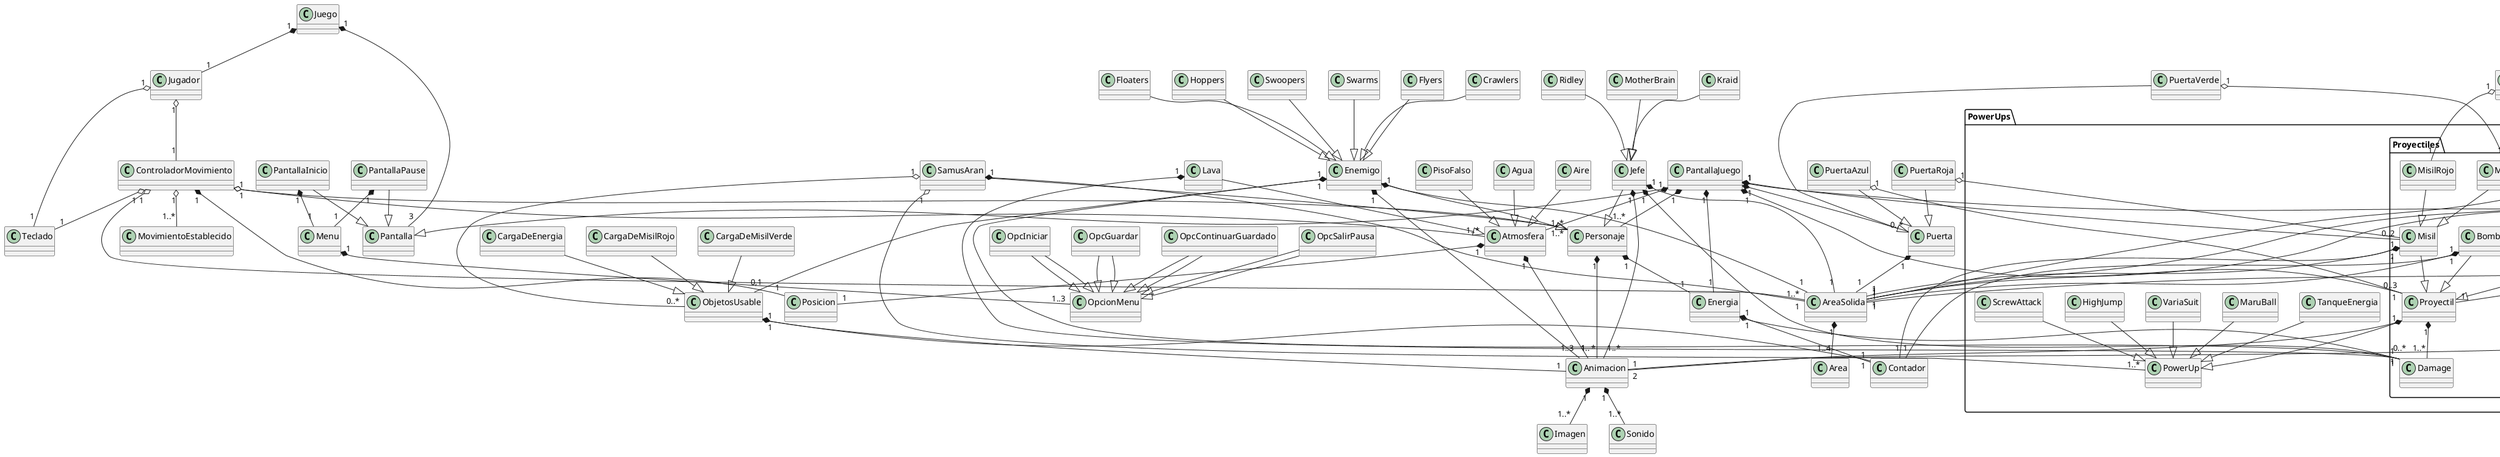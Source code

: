 @startuml Metroid

class Juego 
class Jugador

class Pantalla
class PantallaPause
class PantallaJuego
class PantallaInicio
class Menu
class OpcionMenu
class OpcIniciar
class OpcGuardar
class OpcContinuarGuardado
class OpcSalirPausa

class Piso
class PisoSolido
class PisoQuebradiso
class PisoDestruibleMisilRojo
class PisoDestruibleMisilVerde
class PisoDestruibleDash

package PowerUps{
class PowerUp
class TanqueEnergia
class MaruBall
Class VariaSuit
class HighJump
class ScrewAttack

package Proyectiles{
class Proyectil
class Damage
class Beam
class LongBeam
class IceBeam
class WaveBeam
class ShortBeam
class Bombs
class Misil
class MisilRojo
class MisilVerde
}
}

Class Puerta
class PuertaAzul
class PuertaRoja
class PuertaVerde

class Contador
class ControladorMovimiento
class Posicion
class AreaSolida
class Area
class MovimientoEstablecido
class Teclado

class Personaje
class Enemigo
class Floaters
class Hoppers
class Swoopers
class Swarms
class Flyers
class Crawlers
class Jefe
class Ridley
class MotherBrain
class Kraid
class SamusAran 
class Energia


class ObjetosUsable
class CargaDeEnergia
class CargaDeMisilRojo
class CargaDeMisilVerde

class Atmosfera
class Agua
class Lava 
class Aire
class PisoFalso

class Animacion
class Imagen
class Sonido

Juego "1" *-- "1" Jugador
Juego "1" *-- " 3" Pantalla
Jugador "1" o-- "1" Teclado
Jugador "1" o-- "1" ControladorMovimiento

PantallaJuego --|> Pantalla
PantallaPause --|> Pantalla
PantallaJuego "1" *-- "1..*" Atmosfera
PantallaJuego  "1" *-- "1..*" Personaje
PantallaJuego "1" *-- "1..*" Piso
PantallaJuego "1" *-- "0..*" Puerta
PantallaJuego "1" *-- "0..3" Proyectil
PantallaJuego "1" *-- "1" Energia
PantallaJuego "1" *-- "0..2" Misil
PantallaPause "1" *-- "1" Menu

Menu "1"*-- "1..3" OpcionMenu
OpcIniciar --|> OpcionMenu
OpcGuardar --|> OpcionMenu
OpcContinuarGuardado --|> OpcionMenu
OpcSalirPausa --|> OpcionMenu
PantallaInicio "1" *-- "1" Menu
PantallaInicio --|> Pantalla
OpcIniciar --|> OpcionMenu
OpcGuardar --|> OpcionMenu
OpcContinuarGuardado --|> OpcionMenu
OpcSalirPausa --|> OpcionMenu


Piso "1" *-- "1" Animacion
Piso "1" *-- "1" AreaSolida
PisoSolido --|> Piso
PisoDestruibleMisilRojo --|> Piso
PisoDestruibleMisilVerde --|> Piso
PisoDestruibleDash --|> Piso
PisoQuebradiso --|> Piso

PisoDestruibleMisilRojo "1" o-- "1" MisilRojo
PisoDestruibleMisilVerde "1" o-- "1" MisilVerde
PisoQuebradiso "1" o-- "1" Proyectil

SamusAran "1" o-- "1..*" PowerUp
TanqueEnergia --|> PowerUp
MaruBall --|> PowerUp
VariaSuit --|> PowerUp
HighJump --|> PowerUp
ScrewAttack --|> PowerUp

Proyectil "1" *-- "1..*" Damage 
Proyectil "1" *-- "2" Animacion
Proyectil --|> PowerUp
Beam --|> Proyectil
Misil --|> Proyectil
Misil "1" *-- "1" Contador
Bombs "1" *-- "1" Contador
MisilRojo --|> Misil
MisilVerde --|> Misil
Bombs --|> Proyectil
ShortBeam --|> Beam
IceBeam --|> Beam
LongBeam --|> Beam
WaveBeam --|> Beam
Misil "1" *-- "1" AreaSolida
Bombs "1" *-- "1" AreaSolida
IceBeam  "1" *-- "1" AreaSolida
ShortBeam "1" *-- "1" AreaSolida
LongBeam "1" *-- "1" AreaSolida
AreaSolida "1" *-- "1..4" Area



ObjetosUsable "1" *-- "1" Animacion
ObjetosUsable "1" *-- "1" Contador
CargaDeEnergia --|> ObjetosUsable
CargaDeMisilRojo --|> ObjetosUsable
CargaDeMisilVerde --|> ObjetosUsable

Atmosfera "1" *-- "1" Animacion 
Atmosfera "1" *-- "1" Posicion
Agua --|> Atmosfera
Lava --|> Atmosfera
Aire --|>Atmosfera
Lava "1" *-- "1" Damage 
PisoFalso --|> Atmosfera

Enemigo --|> Personaje
Jefe --|> Personaje
SamusAran --|> Personaje
ControladorMovimiento "1" o-- "1..*" Personaje
Enemigo  "1" *-- "0,1" ObjetosUsable
SamusAran "1" o-- "0..*" ObjetosUsable
Personaje "1" *-- "1" Energia
Energia "1" o-- "0..*" Damage 
Energia "1" *-- "1" Contador
SamusAran "1" *-- "1" AreaSolida
Personaje "1" *-- "1.. *" Animacion

Floaters --|> Enemigo
Hoppers --|> Enemigo
Swoopers --|> Enemigo
Swarms --|> Enemigo
Flyers --|> Enemigo
Crawlers --|> Enemigo
MotherBrain --|> Jefe
Ridley --|> Jefe
Kraid --|> Jefe
Enemigo "1" *-- "1" Damage 
Enemigo "1" *-- "1" AreaSolida
Enemigo "1" *-- "1..3" Animacion
Jefe "1" *-- "1" Damage 
Jefe "1" *-- "1" AreaSolida
Jefe "1" *-- "1..*" Animacion 

ControladorMovimiento "1" *-- "1" Posicion
ControladorMovimiento "1" o-- "1..*" AreaSolida
ControladorMovimiento "1" o-- "1..*" MovimientoEstablecido
ControladorMovimiento "1" o-- "1" Teclado
ControladorMovimiento "1" o-- "1..*" Atmosfera

PuertaAzul --|> Puerta
PuertaVerde--|> Puerta
PuertaRoja --|> Puerta

Puerta "1" *-- "1" AreaSolida
PuertaAzul "1" o-- "1" Proyectil
PuertaRoja "1" o-- "1" Misil
PuertaVerde "1" o-- "1" MisilVerde


Animacion "1" *-- "1..*" Imagen
Animacion "1" *-- "1..*" Sonido

